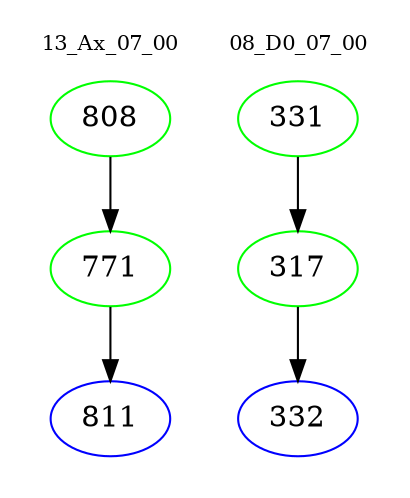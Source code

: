 digraph{
subgraph cluster_0 {
color = white
label = "13_Ax_07_00";
fontsize=10;
T0_808 [label="808", color="green"]
T0_808 -> T0_771 [color="black"]
T0_771 [label="771", color="green"]
T0_771 -> T0_811 [color="black"]
T0_811 [label="811", color="blue"]
}
subgraph cluster_1 {
color = white
label = "08_D0_07_00";
fontsize=10;
T1_331 [label="331", color="green"]
T1_331 -> T1_317 [color="black"]
T1_317 [label="317", color="green"]
T1_317 -> T1_332 [color="black"]
T1_332 [label="332", color="blue"]
}
}
